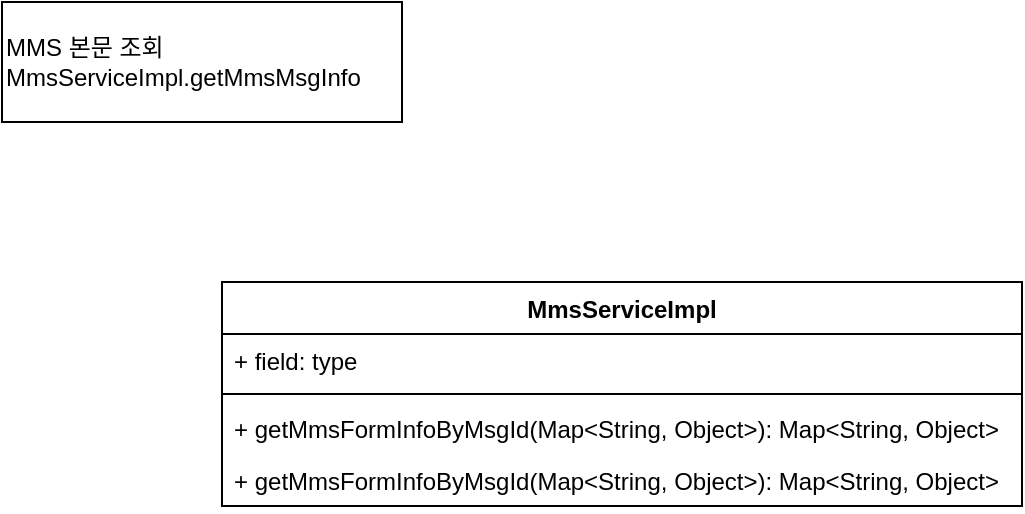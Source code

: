 <mxfile version="12.1.1" type="github" pages="1">
  <diagram id="ATOmoBfzy_gswvrInUL4" name="Page-1">
    <mxGraphModel dx="1002" dy="669" grid="1" gridSize="10" guides="1" tooltips="1" connect="1" arrows="1" fold="1" page="1" pageScale="1" pageWidth="1169" pageHeight="827" math="0" shadow="0">
      <root>
        <mxCell id="0"/>
        <mxCell id="1" parent="0"/>
        <mxCell id="x4Q8pgokxPKKKg2CuaiS-1" value="MMS 본문 조회&lt;br&gt;MmsServiceImpl.getMmsMsgInfo" style="rounded=0;whiteSpace=wrap;html=1;align=left;" vertex="1" parent="1">
          <mxGeometry x="40" y="40" width="200" height="60" as="geometry"/>
        </mxCell>
        <mxCell id="x4Q8pgokxPKKKg2CuaiS-3" value="MmsServiceImpl" style="swimlane;fontStyle=1;align=center;verticalAlign=top;childLayout=stackLayout;horizontal=1;startSize=26;horizontalStack=0;resizeParent=1;resizeParentMax=0;resizeLast=0;collapsible=1;marginBottom=0;" vertex="1" parent="1">
          <mxGeometry x="150" y="180" width="400" height="112" as="geometry"/>
        </mxCell>
        <mxCell id="x4Q8pgokxPKKKg2CuaiS-4" value="+ field: type" style="text;strokeColor=none;fillColor=none;align=left;verticalAlign=top;spacingLeft=4;spacingRight=4;overflow=hidden;rotatable=0;points=[[0,0.5],[1,0.5]];portConstraint=eastwest;" vertex="1" parent="x4Q8pgokxPKKKg2CuaiS-3">
          <mxGeometry y="26" width="400" height="26" as="geometry"/>
        </mxCell>
        <mxCell id="x4Q8pgokxPKKKg2CuaiS-5" value="" style="line;strokeWidth=1;fillColor=none;align=left;verticalAlign=middle;spacingTop=-1;spacingLeft=3;spacingRight=3;rotatable=0;labelPosition=right;points=[];portConstraint=eastwest;" vertex="1" parent="x4Q8pgokxPKKKg2CuaiS-3">
          <mxGeometry y="52" width="400" height="8" as="geometry"/>
        </mxCell>
        <mxCell id="x4Q8pgokxPKKKg2CuaiS-6" value="+ getMmsFormInfoByMsgId(Map&lt;String, Object&gt;): Map&lt;String, Object&gt;" style="text;strokeColor=none;fillColor=none;align=left;verticalAlign=top;spacingLeft=4;spacingRight=4;overflow=hidden;rotatable=0;points=[[0,0.5],[1,0.5]];portConstraint=eastwest;" vertex="1" parent="x4Q8pgokxPKKKg2CuaiS-3">
          <mxGeometry y="60" width="400" height="26" as="geometry"/>
        </mxCell>
        <mxCell id="x4Q8pgokxPKKKg2CuaiS-7" value="+ getMmsFormInfoByMsgId(Map&lt;String, Object&gt;): Map&lt;String, Object&gt;" style="text;strokeColor=none;fillColor=none;align=left;verticalAlign=top;spacingLeft=4;spacingRight=4;overflow=hidden;rotatable=0;points=[[0,0.5],[1,0.5]];portConstraint=eastwest;" vertex="1" parent="x4Q8pgokxPKKKg2CuaiS-3">
          <mxGeometry y="86" width="400" height="26" as="geometry"/>
        </mxCell>
      </root>
    </mxGraphModel>
  </diagram>
</mxfile>
